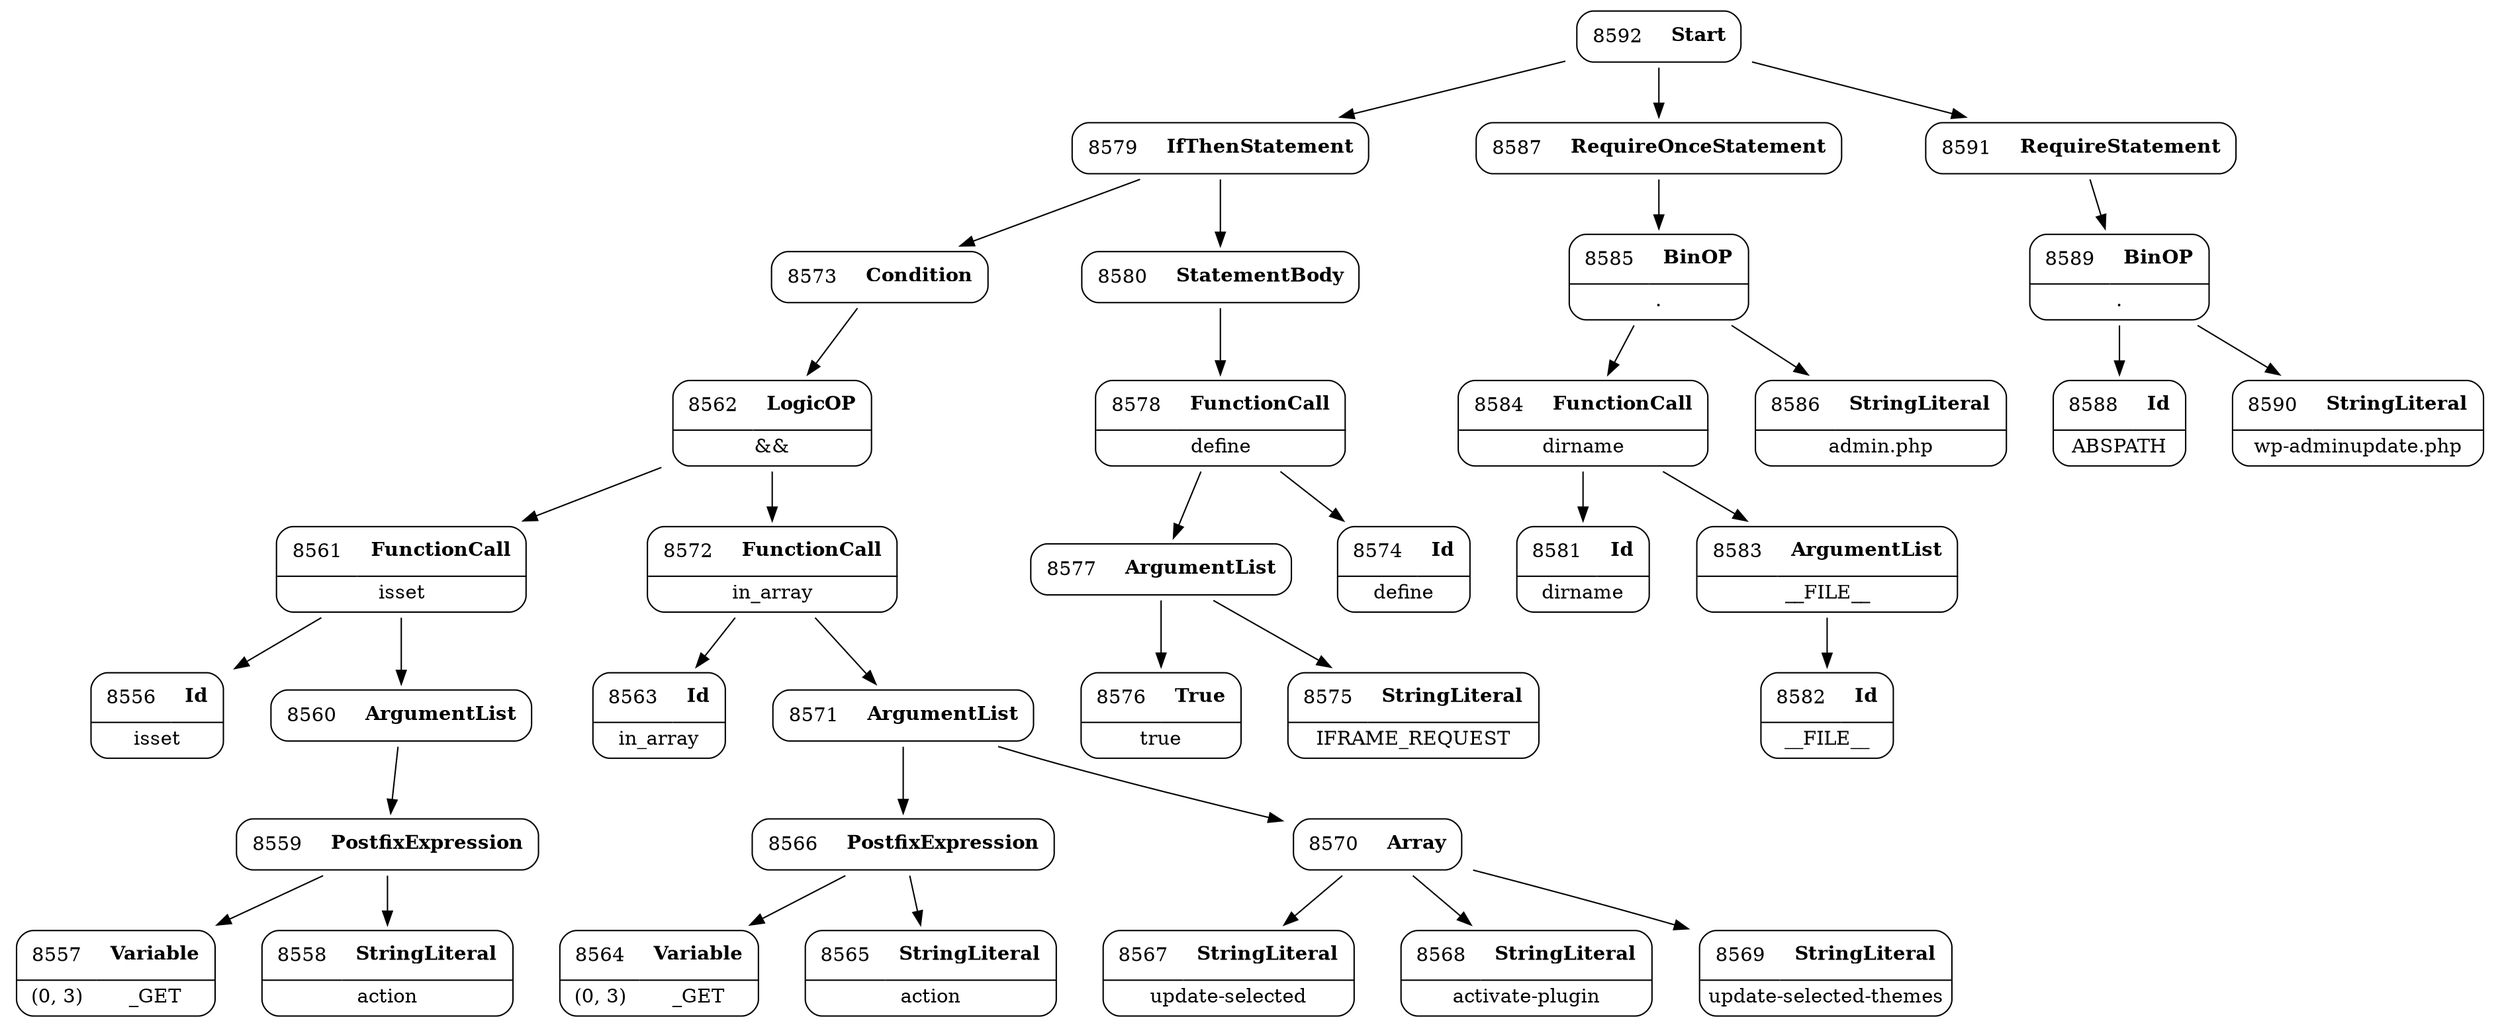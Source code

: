 digraph ast {
node [shape=none];
8576 [label=<<TABLE border='1' cellspacing='0' cellpadding='10' style='rounded' ><TR><TD border='0'>8576</TD><TD border='0'><B>True</B></TD></TR><HR/><TR><TD border='0' cellpadding='5' colspan='2'>true</TD></TR></TABLE>>];
8577 [label=<<TABLE border='1' cellspacing='0' cellpadding='10' style='rounded' ><TR><TD border='0'>8577</TD><TD border='0'><B>ArgumentList</B></TD></TR></TABLE>>];
8577 -> 8575 [weight=2];
8577 -> 8576 [weight=2];
8578 [label=<<TABLE border='1' cellspacing='0' cellpadding='10' style='rounded' ><TR><TD border='0'>8578</TD><TD border='0'><B>FunctionCall</B></TD></TR><HR/><TR><TD border='0' cellpadding='5' colspan='2'>define</TD></TR></TABLE>>];
8578 -> 8574 [weight=2];
8578 -> 8577 [weight=2];
8579 [label=<<TABLE border='1' cellspacing='0' cellpadding='10' style='rounded' ><TR><TD border='0'>8579</TD><TD border='0'><B>IfThenStatement</B></TD></TR></TABLE>>];
8579 -> 8573 [weight=2];
8579 -> 8580 [weight=2];
8580 [label=<<TABLE border='1' cellspacing='0' cellpadding='10' style='rounded' ><TR><TD border='0'>8580</TD><TD border='0'><B>StatementBody</B></TD></TR></TABLE>>];
8580 -> 8578 [weight=2];
8581 [label=<<TABLE border='1' cellspacing='0' cellpadding='10' style='rounded' ><TR><TD border='0'>8581</TD><TD border='0'><B>Id</B></TD></TR><HR/><TR><TD border='0' cellpadding='5' colspan='2'>dirname</TD></TR></TABLE>>];
8582 [label=<<TABLE border='1' cellspacing='0' cellpadding='10' style='rounded' ><TR><TD border='0'>8582</TD><TD border='0'><B>Id</B></TD></TR><HR/><TR><TD border='0' cellpadding='5' colspan='2'>__FILE__</TD></TR></TABLE>>];
8583 [label=<<TABLE border='1' cellspacing='0' cellpadding='10' style='rounded' ><TR><TD border='0'>8583</TD><TD border='0'><B>ArgumentList</B></TD></TR><HR/><TR><TD border='0' cellpadding='5' colspan='2'>__FILE__</TD></TR></TABLE>>];
8583 -> 8582 [weight=2];
8584 [label=<<TABLE border='1' cellspacing='0' cellpadding='10' style='rounded' ><TR><TD border='0'>8584</TD><TD border='0'><B>FunctionCall</B></TD></TR><HR/><TR><TD border='0' cellpadding='5' colspan='2'>dirname</TD></TR></TABLE>>];
8584 -> 8581 [weight=2];
8584 -> 8583 [weight=2];
8585 [label=<<TABLE border='1' cellspacing='0' cellpadding='10' style='rounded' ><TR><TD border='0'>8585</TD><TD border='0'><B>BinOP</B></TD></TR><HR/><TR><TD border='0' cellpadding='5' colspan='2'>.</TD></TR></TABLE>>];
8585 -> 8584 [weight=2];
8585 -> 8586 [weight=2];
8586 [label=<<TABLE border='1' cellspacing='0' cellpadding='10' style='rounded' ><TR><TD border='0'>8586</TD><TD border='0'><B>StringLiteral</B></TD></TR><HR/><TR><TD border='0' cellpadding='5' colspan='2'>admin.php</TD></TR></TABLE>>];
8587 [label=<<TABLE border='1' cellspacing='0' cellpadding='10' style='rounded' ><TR><TD border='0'>8587</TD><TD border='0'><B>RequireOnceStatement</B></TD></TR></TABLE>>];
8587 -> 8585 [weight=2];
8588 [label=<<TABLE border='1' cellspacing='0' cellpadding='10' style='rounded' ><TR><TD border='0'>8588</TD><TD border='0'><B>Id</B></TD></TR><HR/><TR><TD border='0' cellpadding='5' colspan='2'>ABSPATH</TD></TR></TABLE>>];
8589 [label=<<TABLE border='1' cellspacing='0' cellpadding='10' style='rounded' ><TR><TD border='0'>8589</TD><TD border='0'><B>BinOP</B></TD></TR><HR/><TR><TD border='0' cellpadding='5' colspan='2'>.</TD></TR></TABLE>>];
8589 -> 8588 [weight=2];
8589 -> 8590 [weight=2];
8590 [label=<<TABLE border='1' cellspacing='0' cellpadding='10' style='rounded' ><TR><TD border='0'>8590</TD><TD border='0'><B>StringLiteral</B></TD></TR><HR/><TR><TD border='0' cellpadding='5' colspan='2'>wp-adminupdate.php</TD></TR></TABLE>>];
8591 [label=<<TABLE border='1' cellspacing='0' cellpadding='10' style='rounded' ><TR><TD border='0'>8591</TD><TD border='0'><B>RequireStatement</B></TD></TR></TABLE>>];
8591 -> 8589 [weight=2];
8592 [label=<<TABLE border='1' cellspacing='0' cellpadding='10' style='rounded' ><TR><TD border='0'>8592</TD><TD border='0'><B>Start</B></TD></TR></TABLE>>];
8592 -> 8579 [weight=2];
8592 -> 8587 [weight=2];
8592 -> 8591 [weight=2];
8556 [label=<<TABLE border='1' cellspacing='0' cellpadding='10' style='rounded' ><TR><TD border='0'>8556</TD><TD border='0'><B>Id</B></TD></TR><HR/><TR><TD border='0' cellpadding='5' colspan='2'>isset</TD></TR></TABLE>>];
8557 [label=<<TABLE border='1' cellspacing='0' cellpadding='10' style='rounded' ><TR><TD border='0'>8557</TD><TD border='0'><B>Variable</B></TD></TR><HR/><TR><TD border='0' cellpadding='5'>(0, 3)</TD><TD border='0' cellpadding='5'>_GET</TD></TR></TABLE>>];
8558 [label=<<TABLE border='1' cellspacing='0' cellpadding='10' style='rounded' ><TR><TD border='0'>8558</TD><TD border='0'><B>StringLiteral</B></TD></TR><HR/><TR><TD border='0' cellpadding='5' colspan='2'>action</TD></TR></TABLE>>];
8559 [label=<<TABLE border='1' cellspacing='0' cellpadding='10' style='rounded' ><TR><TD border='0'>8559</TD><TD border='0'><B>PostfixExpression</B></TD></TR></TABLE>>];
8559 -> 8557 [weight=2];
8559 -> 8558 [weight=2];
8560 [label=<<TABLE border='1' cellspacing='0' cellpadding='10' style='rounded' ><TR><TD border='0'>8560</TD><TD border='0'><B>ArgumentList</B></TD></TR></TABLE>>];
8560 -> 8559 [weight=2];
8561 [label=<<TABLE border='1' cellspacing='0' cellpadding='10' style='rounded' ><TR><TD border='0'>8561</TD><TD border='0'><B>FunctionCall</B></TD></TR><HR/><TR><TD border='0' cellpadding='5' colspan='2'>isset</TD></TR></TABLE>>];
8561 -> 8556 [weight=2];
8561 -> 8560 [weight=2];
8562 [label=<<TABLE border='1' cellspacing='0' cellpadding='10' style='rounded' ><TR><TD border='0'>8562</TD><TD border='0'><B>LogicOP</B></TD></TR><HR/><TR><TD border='0' cellpadding='5' colspan='2'>&amp;&amp;</TD></TR></TABLE>>];
8562 -> 8561 [weight=2];
8562 -> 8572 [weight=2];
8563 [label=<<TABLE border='1' cellspacing='0' cellpadding='10' style='rounded' ><TR><TD border='0'>8563</TD><TD border='0'><B>Id</B></TD></TR><HR/><TR><TD border='0' cellpadding='5' colspan='2'>in_array</TD></TR></TABLE>>];
8564 [label=<<TABLE border='1' cellspacing='0' cellpadding='10' style='rounded' ><TR><TD border='0'>8564</TD><TD border='0'><B>Variable</B></TD></TR><HR/><TR><TD border='0' cellpadding='5'>(0, 3)</TD><TD border='0' cellpadding='5'>_GET</TD></TR></TABLE>>];
8565 [label=<<TABLE border='1' cellspacing='0' cellpadding='10' style='rounded' ><TR><TD border='0'>8565</TD><TD border='0'><B>StringLiteral</B></TD></TR><HR/><TR><TD border='0' cellpadding='5' colspan='2'>action</TD></TR></TABLE>>];
8566 [label=<<TABLE border='1' cellspacing='0' cellpadding='10' style='rounded' ><TR><TD border='0'>8566</TD><TD border='0'><B>PostfixExpression</B></TD></TR></TABLE>>];
8566 -> 8564 [weight=2];
8566 -> 8565 [weight=2];
8567 [label=<<TABLE border='1' cellspacing='0' cellpadding='10' style='rounded' ><TR><TD border='0'>8567</TD><TD border='0'><B>StringLiteral</B></TD></TR><HR/><TR><TD border='0' cellpadding='5' colspan='2'>update-selected</TD></TR></TABLE>>];
8568 [label=<<TABLE border='1' cellspacing='0' cellpadding='10' style='rounded' ><TR><TD border='0'>8568</TD><TD border='0'><B>StringLiteral</B></TD></TR><HR/><TR><TD border='0' cellpadding='5' colspan='2'>activate-plugin</TD></TR></TABLE>>];
8569 [label=<<TABLE border='1' cellspacing='0' cellpadding='10' style='rounded' ><TR><TD border='0'>8569</TD><TD border='0'><B>StringLiteral</B></TD></TR><HR/><TR><TD border='0' cellpadding='5' colspan='2'>update-selected-themes</TD></TR></TABLE>>];
8570 [label=<<TABLE border='1' cellspacing='0' cellpadding='10' style='rounded' ><TR><TD border='0'>8570</TD><TD border='0'><B>Array</B></TD></TR></TABLE>>];
8570 -> 8567 [weight=2];
8570 -> 8568 [weight=2];
8570 -> 8569 [weight=2];
8571 [label=<<TABLE border='1' cellspacing='0' cellpadding='10' style='rounded' ><TR><TD border='0'>8571</TD><TD border='0'><B>ArgumentList</B></TD></TR></TABLE>>];
8571 -> 8566 [weight=2];
8571 -> 8570 [weight=2];
8572 [label=<<TABLE border='1' cellspacing='0' cellpadding='10' style='rounded' ><TR><TD border='0'>8572</TD><TD border='0'><B>FunctionCall</B></TD></TR><HR/><TR><TD border='0' cellpadding='5' colspan='2'>in_array</TD></TR></TABLE>>];
8572 -> 8563 [weight=2];
8572 -> 8571 [weight=2];
8573 [label=<<TABLE border='1' cellspacing='0' cellpadding='10' style='rounded' ><TR><TD border='0'>8573</TD><TD border='0'><B>Condition</B></TD></TR></TABLE>>];
8573 -> 8562 [weight=2];
8574 [label=<<TABLE border='1' cellspacing='0' cellpadding='10' style='rounded' ><TR><TD border='0'>8574</TD><TD border='0'><B>Id</B></TD></TR><HR/><TR><TD border='0' cellpadding='5' colspan='2'>define</TD></TR></TABLE>>];
8575 [label=<<TABLE border='1' cellspacing='0' cellpadding='10' style='rounded' ><TR><TD border='0'>8575</TD><TD border='0'><B>StringLiteral</B></TD></TR><HR/><TR><TD border='0' cellpadding='5' colspan='2'>IFRAME_REQUEST</TD></TR></TABLE>>];
}

